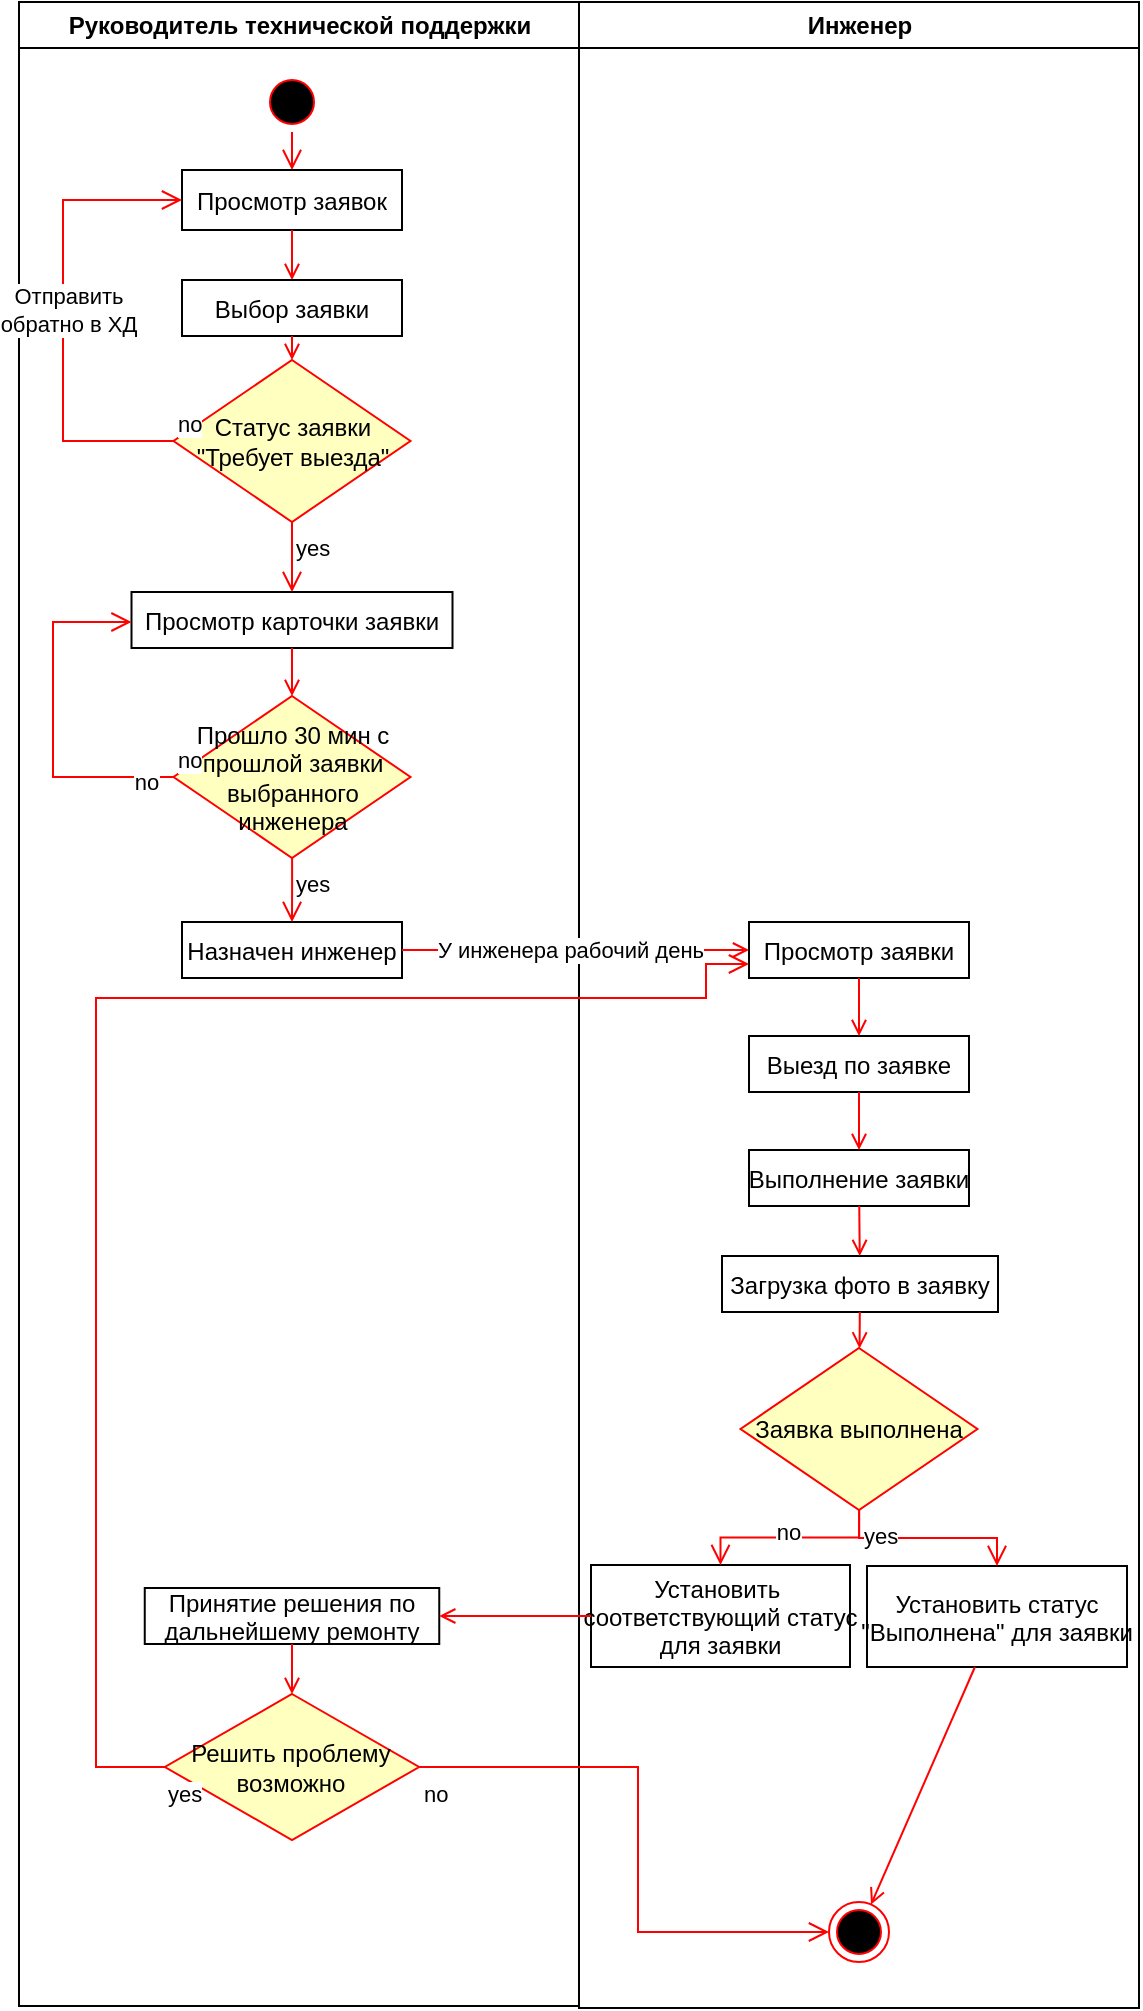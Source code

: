 <mxfile version="26.0.16">
  <diagram name="Page-1" id="e7e014a7-5840-1c2e-5031-d8a46d1fe8dd">
    <mxGraphModel dx="795" dy="622" grid="0" gridSize="10" guides="1" tooltips="1" connect="1" arrows="1" fold="1" page="0" pageScale="1" pageWidth="1169" pageHeight="826" background="none" math="0" shadow="0">
      <root>
        <mxCell id="0" />
        <mxCell id="1" parent="0" />
        <mxCell id="3" value="Руководитель технической поддержки" style="swimlane;whiteSpace=wrap" parent="1" vertex="1">
          <mxGeometry x="444.5" y="128" width="280" height="1002" as="geometry" />
        </mxCell>
        <mxCell id="13" value="" style="ellipse;shape=startState;fillColor=#000000;strokeColor=#ff0000;" parent="3" vertex="1">
          <mxGeometry x="121.5" y="35" width="30" height="30" as="geometry" />
        </mxCell>
        <mxCell id="14" value="" style="edgeStyle=elbowEdgeStyle;elbow=horizontal;verticalAlign=bottom;endArrow=open;endSize=8;strokeColor=#FF0000;endFill=1;rounded=0" parent="3" source="13" target="15" edge="1">
          <mxGeometry x="40" y="20" as="geometry">
            <mxPoint x="55" y="90" as="targetPoint" />
          </mxGeometry>
        </mxCell>
        <mxCell id="15" value="Просмотр заявок" style="" parent="3" vertex="1">
          <mxGeometry x="81.5" y="84" width="110" height="30" as="geometry" />
        </mxCell>
        <mxCell id="17" value="" style="endArrow=open;strokeColor=#FF0000;endFill=1;rounded=0" parent="3" source="15" target="CKNkk8lTZ7u9NzGgu5Jo-43" edge="1">
          <mxGeometry relative="1" as="geometry">
            <mxPoint x="136.5" y="183" as="targetPoint" />
          </mxGeometry>
        </mxCell>
        <mxCell id="CKNkk8lTZ7u9NzGgu5Jo-43" value="Выбор заявки" style="" vertex="1" parent="3">
          <mxGeometry x="81.5" y="139" width="110" height="28" as="geometry" />
        </mxCell>
        <mxCell id="CKNkk8lTZ7u9NzGgu5Jo-44" value="Просмотр карточки заявки" style="" vertex="1" parent="3">
          <mxGeometry x="56.25" y="295" width="160.5" height="28" as="geometry" />
        </mxCell>
        <mxCell id="CKNkk8lTZ7u9NzGgu5Jo-47" value="Статус заявки &quot;Требует выезда&quot;" style="rhombus;whiteSpace=wrap;html=1;fontColor=#000000;fillColor=#ffffc0;strokeColor=#ff0000;" vertex="1" parent="3">
          <mxGeometry x="77.25" y="179" width="118.5" height="81" as="geometry" />
        </mxCell>
        <mxCell id="CKNkk8lTZ7u9NzGgu5Jo-48" value="no" style="edgeStyle=orthogonalEdgeStyle;html=1;align=left;verticalAlign=bottom;endArrow=open;endSize=8;strokeColor=#ff0000;rounded=0;exitX=0;exitY=0.5;exitDx=0;exitDy=0;" edge="1" source="CKNkk8lTZ7u9NzGgu5Jo-47" parent="3" target="15">
          <mxGeometry x="-1" relative="1" as="geometry">
            <mxPoint x="38.5" y="198" as="targetPoint" />
            <mxPoint x="64" y="217" as="sourcePoint" />
            <Array as="points">
              <mxPoint x="22" y="219" />
              <mxPoint x="22" y="99" />
            </Array>
          </mxGeometry>
        </mxCell>
        <mxCell id="CKNkk8lTZ7u9NzGgu5Jo-92" value="Отправить&lt;br&gt;обратно в ХД" style="edgeLabel;html=1;align=center;verticalAlign=middle;resizable=0;points=[];" vertex="1" connectable="0" parent="CKNkk8lTZ7u9NzGgu5Jo-48">
          <mxGeometry x="0.032" y="-2" relative="1" as="geometry">
            <mxPoint as="offset" />
          </mxGeometry>
        </mxCell>
        <mxCell id="CKNkk8lTZ7u9NzGgu5Jo-49" value="yes" style="edgeStyle=orthogonalEdgeStyle;html=1;align=left;verticalAlign=top;endArrow=open;endSize=8;strokeColor=#ff0000;rounded=0;" edge="1" source="CKNkk8lTZ7u9NzGgu5Jo-47" parent="3" target="CKNkk8lTZ7u9NzGgu5Jo-44">
          <mxGeometry x="-1" relative="1" as="geometry">
            <mxPoint x="70.5" y="278" as="targetPoint" />
          </mxGeometry>
        </mxCell>
        <mxCell id="CKNkk8lTZ7u9NzGgu5Jo-50" value="" style="endArrow=open;strokeColor=#FF0000;endFill=1;rounded=0" edge="1" parent="3" source="CKNkk8lTZ7u9NzGgu5Jo-43" target="CKNkk8lTZ7u9NzGgu5Jo-47">
          <mxGeometry relative="1" as="geometry">
            <mxPoint x="147" y="124" as="sourcePoint" />
            <mxPoint x="147" y="149" as="targetPoint" />
          </mxGeometry>
        </mxCell>
        <mxCell id="CKNkk8lTZ7u9NzGgu5Jo-51" value="Прошло 30 мин с прошлой заявки выбранного инженера" style="rhombus;whiteSpace=wrap;html=1;fontColor=#000000;fillColor=#ffffc0;strokeColor=#ff0000;" vertex="1" parent="3">
          <mxGeometry x="77.25" y="347" width="118.5" height="81" as="geometry" />
        </mxCell>
        <mxCell id="CKNkk8lTZ7u9NzGgu5Jo-52" value="" style="endArrow=open;strokeColor=#FF0000;endFill=1;rounded=0" edge="1" parent="3" source="CKNkk8lTZ7u9NzGgu5Jo-44" target="CKNkk8lTZ7u9NzGgu5Jo-51">
          <mxGeometry relative="1" as="geometry">
            <mxPoint x="147" y="177" as="sourcePoint" />
            <mxPoint x="147" y="189" as="targetPoint" />
          </mxGeometry>
        </mxCell>
        <mxCell id="CKNkk8lTZ7u9NzGgu5Jo-54" value="no" style="edgeStyle=orthogonalEdgeStyle;html=1;align=left;verticalAlign=bottom;endArrow=open;endSize=8;strokeColor=#ff0000;rounded=0;" edge="1" parent="3" source="CKNkk8lTZ7u9NzGgu5Jo-51" target="CKNkk8lTZ7u9NzGgu5Jo-44">
          <mxGeometry x="-1" relative="1" as="geometry">
            <mxPoint x="77.25" y="260" as="targetPoint" />
            <mxPoint x="72.25" y="380" as="sourcePoint" />
            <Array as="points">
              <mxPoint x="17" y="388" />
              <mxPoint x="17" y="310" />
            </Array>
          </mxGeometry>
        </mxCell>
        <mxCell id="CKNkk8lTZ7u9NzGgu5Jo-73" value="no" style="edgeLabel;html=1;align=center;verticalAlign=middle;resizable=0;points=[];" vertex="1" connectable="0" parent="CKNkk8lTZ7u9NzGgu5Jo-54">
          <mxGeometry x="-0.843" y="2" relative="1" as="geometry">
            <mxPoint as="offset" />
          </mxGeometry>
        </mxCell>
        <mxCell id="CKNkk8lTZ7u9NzGgu5Jo-56" value="Назначен инженер" style="" vertex="1" parent="3">
          <mxGeometry x="81.5" y="460" width="110" height="28" as="geometry" />
        </mxCell>
        <mxCell id="CKNkk8lTZ7u9NzGgu5Jo-53" value="yes" style="edgeStyle=orthogonalEdgeStyle;html=1;align=left;verticalAlign=top;endArrow=open;endSize=8;strokeColor=#ff0000;rounded=0;" edge="1" parent="3" source="CKNkk8lTZ7u9NzGgu5Jo-51" target="CKNkk8lTZ7u9NzGgu5Jo-56">
          <mxGeometry x="-1" relative="1" as="geometry">
            <mxPoint x="136.5" y="462" as="targetPoint" />
            <mxPoint x="223.5" y="268" as="sourcePoint" />
          </mxGeometry>
        </mxCell>
        <mxCell id="CKNkk8lTZ7u9NzGgu5Jo-85" value="Принятие решения по&#xa;дальнейшему ремонту" style="" vertex="1" parent="3">
          <mxGeometry x="62.88" y="793" width="147.25" height="28" as="geometry" />
        </mxCell>
        <mxCell id="CKNkk8lTZ7u9NzGgu5Jo-87" value="Решить проблему&lt;br&gt;возможно" style="rhombus;whiteSpace=wrap;html=1;fontColor=#000000;fillColor=#ffffc0;strokeColor=#ff0000;" vertex="1" parent="3">
          <mxGeometry x="72.94" y="846" width="127.12" height="73" as="geometry" />
        </mxCell>
        <mxCell id="CKNkk8lTZ7u9NzGgu5Jo-89" value="" style="endArrow=open;strokeColor=#FF0000;endFill=1;rounded=0" edge="1" parent="3" source="CKNkk8lTZ7u9NzGgu5Jo-85" target="CKNkk8lTZ7u9NzGgu5Jo-87">
          <mxGeometry relative="1" as="geometry">
            <mxPoint x="430" y="665" as="sourcePoint" />
            <mxPoint x="430" y="683" as="targetPoint" />
          </mxGeometry>
        </mxCell>
        <mxCell id="4" value="Инженер" style="swimlane;whiteSpace=wrap;startSize=23;" parent="1" vertex="1">
          <mxGeometry x="724.5" y="128" width="280" height="1003" as="geometry" />
        </mxCell>
        <mxCell id="CKNkk8lTZ7u9NzGgu5Jo-57" value="Просмотр заявки" style="" vertex="1" parent="4">
          <mxGeometry x="85" y="460" width="110" height="28" as="geometry" />
        </mxCell>
        <mxCell id="CKNkk8lTZ7u9NzGgu5Jo-60" value="Выезд по заявке" style="" vertex="1" parent="4">
          <mxGeometry x="85" y="517" width="110" height="28" as="geometry" />
        </mxCell>
        <mxCell id="CKNkk8lTZ7u9NzGgu5Jo-61" value="" style="endArrow=open;strokeColor=#FF0000;endFill=1;rounded=0" edge="1" parent="4" source="CKNkk8lTZ7u9NzGgu5Jo-57" target="CKNkk8lTZ7u9NzGgu5Jo-60">
          <mxGeometry relative="1" as="geometry">
            <mxPoint x="-133" y="334" as="sourcePoint" />
            <mxPoint x="-133" y="357" as="targetPoint" />
          </mxGeometry>
        </mxCell>
        <mxCell id="CKNkk8lTZ7u9NzGgu5Jo-63" value="Выполнение заявки" style="" vertex="1" parent="4">
          <mxGeometry x="85" y="574" width="110" height="28" as="geometry" />
        </mxCell>
        <mxCell id="CKNkk8lTZ7u9NzGgu5Jo-62" value="" style="endArrow=open;strokeColor=#FF0000;endFill=1;rounded=0" edge="1" parent="4" source="CKNkk8lTZ7u9NzGgu5Jo-60" target="CKNkk8lTZ7u9NzGgu5Jo-63">
          <mxGeometry relative="1" as="geometry">
            <mxPoint x="150" y="498" as="sourcePoint" />
            <mxPoint x="140.5" y="570" as="targetPoint" />
          </mxGeometry>
        </mxCell>
        <mxCell id="CKNkk8lTZ7u9NzGgu5Jo-65" value="Заявка выполнена" style="rhombus;whiteSpace=wrap;html=1;fontColor=#000000;fillColor=#ffffc0;strokeColor=#ff0000;" vertex="1" parent="4">
          <mxGeometry x="80.75" y="673" width="118.5" height="81" as="geometry" />
        </mxCell>
        <mxCell id="CKNkk8lTZ7u9NzGgu5Jo-68" value="Загрузка фото в заявку" style="" vertex="1" parent="4">
          <mxGeometry x="71.5" y="627" width="138" height="28" as="geometry" />
        </mxCell>
        <mxCell id="CKNkk8lTZ7u9NzGgu5Jo-70" value="Установить статус&#xa;&quot;Выполнена&quot; для заявки" style="" vertex="1" parent="4">
          <mxGeometry x="144" y="782" width="130" height="50.5" as="geometry" />
        </mxCell>
        <mxCell id="CKNkk8lTZ7u9NzGgu5Jo-75" value="Установить &#xa;соответствующий статус&#xa;для заявки" style="" vertex="1" parent="4">
          <mxGeometry x="6" y="781.5" width="129.5" height="51" as="geometry" />
        </mxCell>
        <mxCell id="CKNkk8lTZ7u9NzGgu5Jo-76" value="" style="ellipse;html=1;shape=endState;fillColor=#000000;strokeColor=#ff0000;" vertex="1" parent="4">
          <mxGeometry x="125" y="950" width="30" height="30" as="geometry" />
        </mxCell>
        <mxCell id="CKNkk8lTZ7u9NzGgu5Jo-77" value="" style="endArrow=open;strokeColor=#FF0000;endFill=1;rounded=0" edge="1" parent="4" source="CKNkk8lTZ7u9NzGgu5Jo-70" target="CKNkk8lTZ7u9NzGgu5Jo-76">
          <mxGeometry relative="1" as="geometry">
            <mxPoint x="165" y="766" as="sourcePoint" />
            <mxPoint x="192" y="792" as="targetPoint" />
          </mxGeometry>
        </mxCell>
        <mxCell id="CKNkk8lTZ7u9NzGgu5Jo-79" value="" style="endArrow=open;strokeColor=#FF0000;endFill=1;rounded=0" edge="1" parent="4" source="CKNkk8lTZ7u9NzGgu5Jo-68" target="CKNkk8lTZ7u9NzGgu5Jo-65">
          <mxGeometry relative="1" as="geometry">
            <mxPoint x="150" y="555" as="sourcePoint" />
            <mxPoint x="150" y="584" as="targetPoint" />
          </mxGeometry>
        </mxCell>
        <mxCell id="CKNkk8lTZ7u9NzGgu5Jo-80" value="" style="endArrow=open;strokeColor=#FF0000;endFill=1;rounded=0" edge="1" parent="4" source="CKNkk8lTZ7u9NzGgu5Jo-63" target="CKNkk8lTZ7u9NzGgu5Jo-68">
          <mxGeometry relative="1" as="geometry">
            <mxPoint x="150" y="665" as="sourcePoint" />
            <mxPoint x="150" y="694" as="targetPoint" />
          </mxGeometry>
        </mxCell>
        <mxCell id="CKNkk8lTZ7u9NzGgu5Jo-82" value="yes" style="edgeStyle=orthogonalEdgeStyle;html=1;align=left;verticalAlign=top;endArrow=open;endSize=8;strokeColor=#ff0000;rounded=0;" edge="1" parent="4" source="CKNkk8lTZ7u9NzGgu5Jo-65" target="CKNkk8lTZ7u9NzGgu5Jo-70">
          <mxGeometry x="-1" relative="1" as="geometry">
            <mxPoint x="-133" y="470" as="targetPoint" />
            <mxPoint x="-133" y="438" as="sourcePoint" />
          </mxGeometry>
        </mxCell>
        <mxCell id="CKNkk8lTZ7u9NzGgu5Jo-83" value="yes" style="edgeStyle=orthogonalEdgeStyle;html=1;align=left;verticalAlign=top;endArrow=open;endSize=8;strokeColor=#ff0000;rounded=0;" edge="1" parent="4" source="CKNkk8lTZ7u9NzGgu5Jo-65" target="CKNkk8lTZ7u9NzGgu5Jo-75">
          <mxGeometry x="-1" relative="1" as="geometry">
            <mxPoint x="219" y="792" as="targetPoint" />
            <mxPoint x="150" y="764" as="sourcePoint" />
          </mxGeometry>
        </mxCell>
        <mxCell id="CKNkk8lTZ7u9NzGgu5Jo-84" value="no" style="edgeLabel;html=1;align=center;verticalAlign=middle;resizable=0;points=[];" vertex="1" connectable="0" parent="CKNkk8lTZ7u9NzGgu5Jo-83">
          <mxGeometry x="0.016" y="3" relative="1" as="geometry">
            <mxPoint x="-1" y="-6" as="offset" />
          </mxGeometry>
        </mxCell>
        <mxCell id="CKNkk8lTZ7u9NzGgu5Jo-58" value="" style="endArrow=open;strokeColor=#FF0000;endFill=1;rounded=0" edge="1" parent="1" source="CKNkk8lTZ7u9NzGgu5Jo-56" target="CKNkk8lTZ7u9NzGgu5Jo-57">
          <mxGeometry relative="1" as="geometry">
            <mxPoint x="591.5" y="252" as="sourcePoint" />
            <mxPoint x="591.5" y="277" as="targetPoint" />
          </mxGeometry>
        </mxCell>
        <mxCell id="CKNkk8lTZ7u9NzGgu5Jo-59" value="У инженера рабочий день" style="edgeLabel;html=1;align=center;verticalAlign=middle;resizable=0;points=[];" vertex="1" connectable="0" parent="CKNkk8lTZ7u9NzGgu5Jo-58">
          <mxGeometry x="-0.416" relative="1" as="geometry">
            <mxPoint x="33" as="offset" />
          </mxGeometry>
        </mxCell>
        <mxCell id="CKNkk8lTZ7u9NzGgu5Jo-86" value="" style="endArrow=open;strokeColor=#FF0000;endFill=1;rounded=0" edge="1" parent="1" source="CKNkk8lTZ7u9NzGgu5Jo-75" target="CKNkk8lTZ7u9NzGgu5Jo-85">
          <mxGeometry relative="1" as="geometry">
            <mxPoint x="874.5" y="740" as="sourcePoint" />
            <mxPoint x="874.5" y="765" as="targetPoint" />
          </mxGeometry>
        </mxCell>
        <mxCell id="CKNkk8lTZ7u9NzGgu5Jo-88" value="yes" style="edgeStyle=orthogonalEdgeStyle;html=1;align=left;verticalAlign=top;endArrow=open;endSize=8;strokeColor=#ff0000;rounded=0;entryX=0;entryY=0.75;entryDx=0;entryDy=0;" edge="1" parent="1" source="CKNkk8lTZ7u9NzGgu5Jo-87" target="CKNkk8lTZ7u9NzGgu5Jo-57">
          <mxGeometry x="-1" relative="1" as="geometry">
            <mxPoint x="578" y="1093" as="targetPoint" />
            <mxPoint x="591.5" y="566" as="sourcePoint" />
            <Array as="points">
              <mxPoint x="483" y="1011" />
              <mxPoint x="483" y="626" />
              <mxPoint x="788" y="626" />
              <mxPoint x="788" y="609" />
            </Array>
          </mxGeometry>
        </mxCell>
        <mxCell id="CKNkk8lTZ7u9NzGgu5Jo-90" value="no" style="edgeStyle=orthogonalEdgeStyle;html=1;align=left;verticalAlign=top;endArrow=open;endSize=8;strokeColor=#ff0000;rounded=0;" edge="1" parent="1" source="CKNkk8lTZ7u9NzGgu5Jo-87" target="CKNkk8lTZ7u9NzGgu5Jo-76">
          <mxGeometry x="-1" relative="1" as="geometry">
            <mxPoint x="805.5" y="920" as="targetPoint" />
            <mxPoint x="874.5" y="892" as="sourcePoint" />
            <Array as="points">
              <mxPoint x="754" y="1011" />
              <mxPoint x="754" y="1093" />
            </Array>
          </mxGeometry>
        </mxCell>
      </root>
    </mxGraphModel>
  </diagram>
</mxfile>
